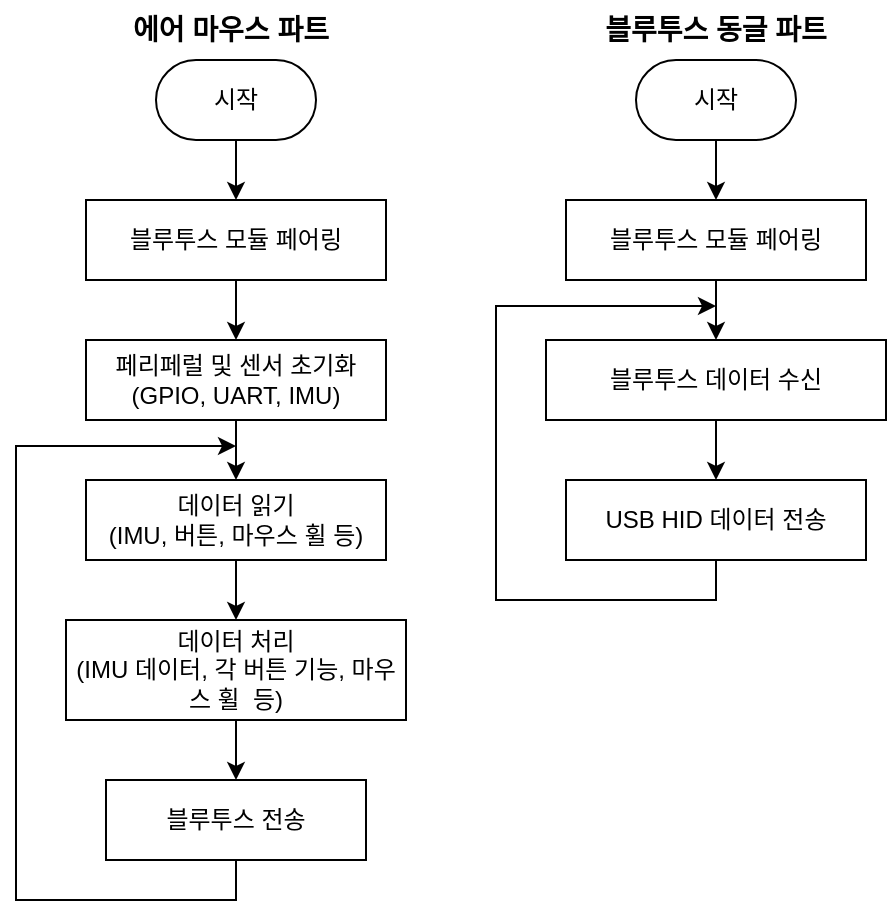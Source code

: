 <mxfile version="23.1.5" type="device">
  <diagram name="페이지-1" id="tj7FeR4d-j4yna7NObZu">
    <mxGraphModel dx="1050" dy="621" grid="1" gridSize="10" guides="1" tooltips="1" connect="1" arrows="1" fold="1" page="1" pageScale="1" pageWidth="827" pageHeight="1169" math="0" shadow="0">
      <root>
        <mxCell id="0" />
        <mxCell id="1" parent="0" />
        <mxCell id="8t8AIoXWTN1v-JZQzp0w-6" style="edgeStyle=orthogonalEdgeStyle;rounded=0;orthogonalLoop=1;jettySize=auto;html=1;entryX=0.5;entryY=0;entryDx=0;entryDy=0;" edge="1" parent="1" source="axy1WbRlvUH81oWtrqX2-1" target="8t8AIoXWTN1v-JZQzp0w-4">
          <mxGeometry relative="1" as="geometry" />
        </mxCell>
        <mxCell id="axy1WbRlvUH81oWtrqX2-1" value="시작" style="rounded=1;whiteSpace=wrap;html=1;arcSize=50;" parent="1" vertex="1">
          <mxGeometry x="240" y="190" width="80" height="40" as="geometry" />
        </mxCell>
        <mxCell id="axy1WbRlvUH81oWtrqX2-17" style="edgeStyle=orthogonalEdgeStyle;rounded=0;orthogonalLoop=1;jettySize=auto;html=1;entryX=0.5;entryY=0;entryDx=0;entryDy=0;" parent="1" source="axy1WbRlvUH81oWtrqX2-5" target="axy1WbRlvUH81oWtrqX2-16" edge="1">
          <mxGeometry relative="1" as="geometry" />
        </mxCell>
        <mxCell id="axy1WbRlvUH81oWtrqX2-5" value="데이터 읽기&lt;br&gt;(IMU, 버튼, 마우스 휠 등)" style="rounded=0;whiteSpace=wrap;html=1;" parent="1" vertex="1">
          <mxGeometry x="205" y="400" width="150" height="40" as="geometry" />
        </mxCell>
        <mxCell id="8t8AIoXWTN1v-JZQzp0w-1" style="edgeStyle=orthogonalEdgeStyle;rounded=0;orthogonalLoop=1;jettySize=auto;html=1;entryX=0.5;entryY=0;entryDx=0;entryDy=0;" edge="1" parent="1" source="axy1WbRlvUH81oWtrqX2-6" target="axy1WbRlvUH81oWtrqX2-5">
          <mxGeometry relative="1" as="geometry" />
        </mxCell>
        <mxCell id="axy1WbRlvUH81oWtrqX2-6" value="페리페럴 및 센서 초기화&lt;br&gt;(GPIO, UART, IMU)" style="rounded=0;whiteSpace=wrap;html=1;" parent="1" vertex="1">
          <mxGeometry x="205" y="330" width="150" height="40" as="geometry" />
        </mxCell>
        <mxCell id="axy1WbRlvUH81oWtrqX2-20" style="edgeStyle=orthogonalEdgeStyle;rounded=0;orthogonalLoop=1;jettySize=auto;html=1;entryX=0.5;entryY=0;entryDx=0;entryDy=0;" parent="1" source="axy1WbRlvUH81oWtrqX2-16" target="axy1WbRlvUH81oWtrqX2-18" edge="1">
          <mxGeometry relative="1" as="geometry" />
        </mxCell>
        <mxCell id="axy1WbRlvUH81oWtrqX2-16" value="데이터 처리&lt;br&gt;(IMU 데이터, 각 버튼 기능, 마우스 휠&amp;nbsp; 등)" style="rounded=0;whiteSpace=wrap;html=1;" parent="1" vertex="1">
          <mxGeometry x="195" y="470" width="170" height="50" as="geometry" />
        </mxCell>
        <mxCell id="axy1WbRlvUH81oWtrqX2-18" value="블루투스 전송" style="rounded=0;whiteSpace=wrap;html=1;" parent="1" vertex="1">
          <mxGeometry x="215" y="550" width="130" height="40" as="geometry" />
        </mxCell>
        <mxCell id="8t8AIoXWTN1v-JZQzp0w-12" style="edgeStyle=orthogonalEdgeStyle;rounded=0;orthogonalLoop=1;jettySize=auto;html=1;entryX=0.5;entryY=0;entryDx=0;entryDy=0;" edge="1" parent="1" source="axy1WbRlvUH81oWtrqX2-39" target="MJc0CGbgMI9O_oGch9rw-3">
          <mxGeometry relative="1" as="geometry" />
        </mxCell>
        <mxCell id="axy1WbRlvUH81oWtrqX2-39" value="블루투스 데이터 수신" style="rounded=0;whiteSpace=wrap;html=1;" parent="1" vertex="1">
          <mxGeometry x="435" y="330" width="170" height="40" as="geometry" />
        </mxCell>
        <mxCell id="axy1WbRlvUH81oWtrqX2-49" style="edgeStyle=orthogonalEdgeStyle;rounded=0;orthogonalLoop=1;jettySize=auto;html=1;entryX=0.5;entryY=0;entryDx=0;entryDy=0;" parent="1" target="axy1WbRlvUH81oWtrqX2-39" edge="1">
          <mxGeometry relative="1" as="geometry">
            <mxPoint x="510.44" y="300" as="sourcePoint" />
          </mxGeometry>
        </mxCell>
        <mxCell id="axy1WbRlvUH81oWtrqX2-65" value="&lt;b&gt;&lt;font style=&quot;font-size: 14px;&quot;&gt;에어 마우스 파트&lt;/font&gt;&lt;/b&gt;" style="text;html=1;align=center;verticalAlign=middle;whiteSpace=wrap;rounded=0;" parent="1" vertex="1">
          <mxGeometry x="215" y="160" width="125" height="30" as="geometry" />
        </mxCell>
        <mxCell id="axy1WbRlvUH81oWtrqX2-67" value="&lt;font style=&quot;font-size: 14px;&quot;&gt;&lt;b&gt;블루투스 동글 파트&lt;/b&gt;&lt;/font&gt;" style="text;html=1;align=center;verticalAlign=middle;whiteSpace=wrap;rounded=0;" parent="1" vertex="1">
          <mxGeometry x="450" y="160" width="140" height="30" as="geometry" />
        </mxCell>
        <mxCell id="MJc0CGbgMI9O_oGch9rw-3" value="USB HID 데이터 전송" style="rounded=0;whiteSpace=wrap;html=1;" parent="1" vertex="1">
          <mxGeometry x="445" y="400" width="150" height="40" as="geometry" />
        </mxCell>
        <mxCell id="8t8AIoXWTN1v-JZQzp0w-3" value="" style="endArrow=classic;html=1;rounded=0;exitX=0.5;exitY=1;exitDx=0;exitDy=0;" edge="1" parent="1" source="axy1WbRlvUH81oWtrqX2-18">
          <mxGeometry width="50" height="50" relative="1" as="geometry">
            <mxPoint x="380" y="460" as="sourcePoint" />
            <mxPoint x="280" y="383" as="targetPoint" />
            <Array as="points">
              <mxPoint x="280" y="610" />
              <mxPoint x="170" y="610" />
              <mxPoint x="170" y="383" />
            </Array>
          </mxGeometry>
        </mxCell>
        <mxCell id="8t8AIoXWTN1v-JZQzp0w-5" style="edgeStyle=orthogonalEdgeStyle;rounded=0;orthogonalLoop=1;jettySize=auto;html=1;entryX=0.5;entryY=0;entryDx=0;entryDy=0;" edge="1" parent="1" source="8t8AIoXWTN1v-JZQzp0w-4" target="axy1WbRlvUH81oWtrqX2-6">
          <mxGeometry relative="1" as="geometry" />
        </mxCell>
        <mxCell id="8t8AIoXWTN1v-JZQzp0w-4" value="블루투스 모듈 페어링" style="rounded=0;whiteSpace=wrap;html=1;" vertex="1" parent="1">
          <mxGeometry x="205" y="260" width="150" height="40" as="geometry" />
        </mxCell>
        <mxCell id="8t8AIoXWTN1v-JZQzp0w-13" style="edgeStyle=orthogonalEdgeStyle;rounded=0;orthogonalLoop=1;jettySize=auto;html=1;entryX=0.5;entryY=0;entryDx=0;entryDy=0;" edge="1" parent="1" source="8t8AIoXWTN1v-JZQzp0w-8" target="8t8AIoXWTN1v-JZQzp0w-9">
          <mxGeometry relative="1" as="geometry" />
        </mxCell>
        <mxCell id="8t8AIoXWTN1v-JZQzp0w-8" value="시작" style="rounded=1;whiteSpace=wrap;html=1;arcSize=50;" vertex="1" parent="1">
          <mxGeometry x="480" y="190" width="80" height="40" as="geometry" />
        </mxCell>
        <mxCell id="8t8AIoXWTN1v-JZQzp0w-9" value="블루투스 모듈 페어링" style="rounded=0;whiteSpace=wrap;html=1;" vertex="1" parent="1">
          <mxGeometry x="445" y="260" width="150" height="40" as="geometry" />
        </mxCell>
        <mxCell id="8t8AIoXWTN1v-JZQzp0w-14" value="" style="endArrow=classic;html=1;rounded=0;exitX=0.5;exitY=1;exitDx=0;exitDy=0;" edge="1" parent="1" source="MJc0CGbgMI9O_oGch9rw-3">
          <mxGeometry width="50" height="50" relative="1" as="geometry">
            <mxPoint x="520" y="530" as="sourcePoint" />
            <mxPoint x="520" y="313" as="targetPoint" />
            <Array as="points">
              <mxPoint x="520" y="460" />
              <mxPoint x="410" y="460" />
              <mxPoint x="410" y="313" />
            </Array>
          </mxGeometry>
        </mxCell>
      </root>
    </mxGraphModel>
  </diagram>
</mxfile>
